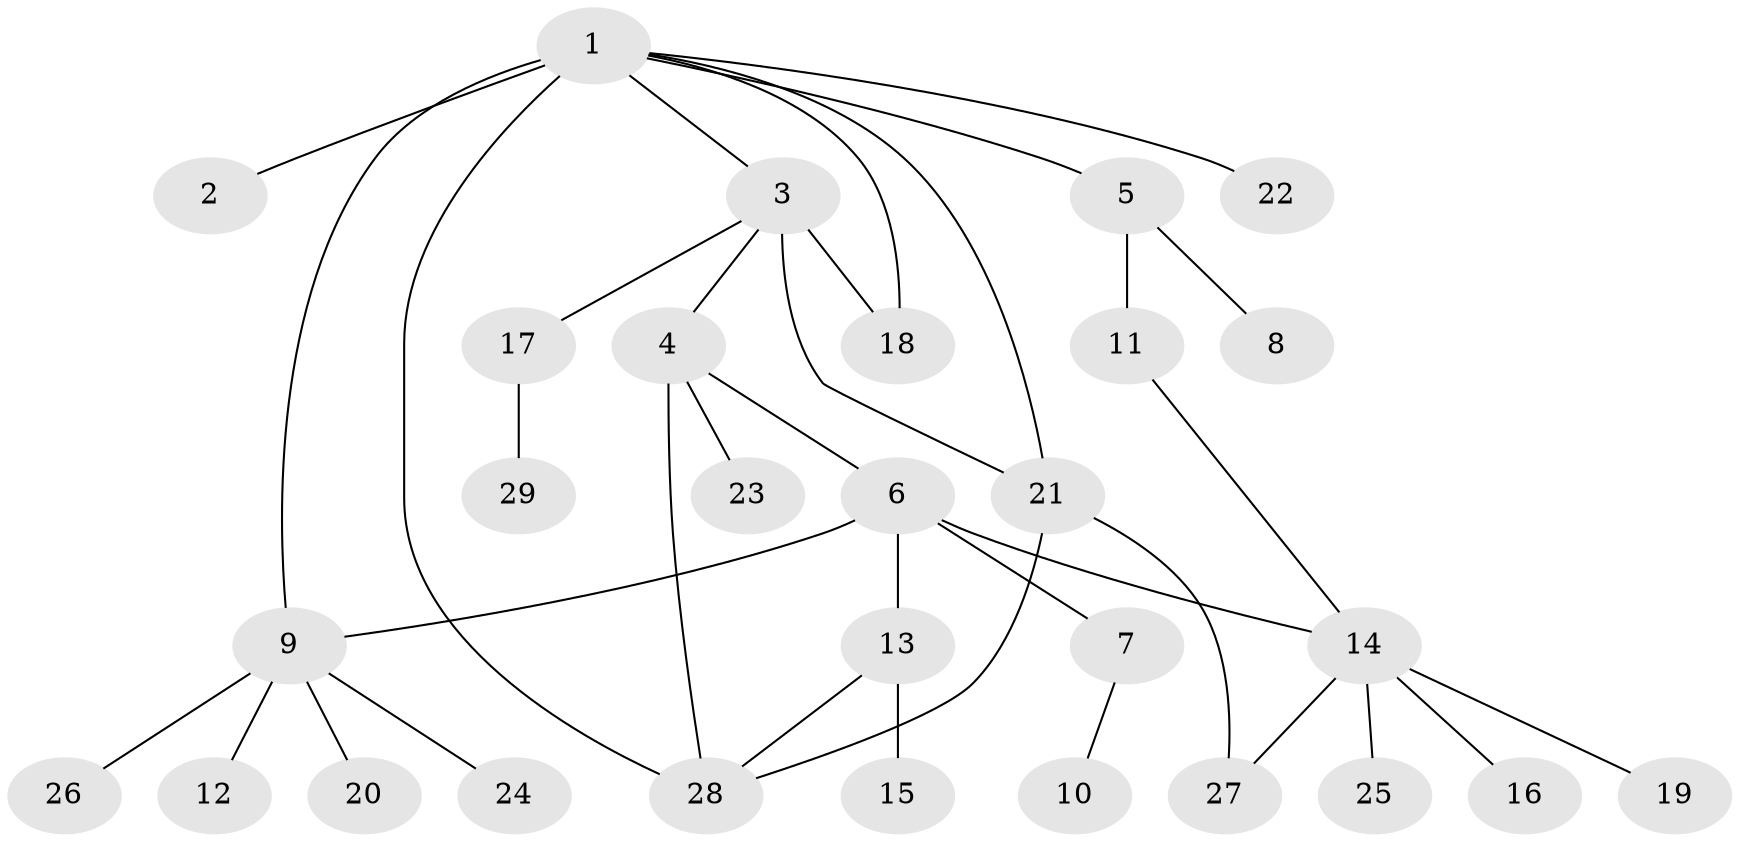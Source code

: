 // original degree distribution, {11: 0.017241379310344827, 1: 0.5862068965517241, 10: 0.017241379310344827, 6: 0.017241379310344827, 5: 0.034482758620689655, 12: 0.017241379310344827, 3: 0.034482758620689655, 2: 0.20689655172413793, 7: 0.017241379310344827, 8: 0.017241379310344827, 4: 0.034482758620689655}
// Generated by graph-tools (version 1.1) at 2025/35/03/09/25 02:35:30]
// undirected, 29 vertices, 36 edges
graph export_dot {
graph [start="1"]
  node [color=gray90,style=filled];
  1;
  2;
  3;
  4;
  5;
  6;
  7;
  8;
  9;
  10;
  11;
  12;
  13;
  14;
  15;
  16;
  17;
  18;
  19;
  20;
  21;
  22;
  23;
  24;
  25;
  26;
  27;
  28;
  29;
  1 -- 2 [weight=3.0];
  1 -- 3 [weight=1.0];
  1 -- 5 [weight=1.0];
  1 -- 9 [weight=1.0];
  1 -- 18 [weight=1.0];
  1 -- 21 [weight=1.0];
  1 -- 22 [weight=1.0];
  1 -- 28 [weight=1.0];
  3 -- 4 [weight=1.0];
  3 -- 17 [weight=1.0];
  3 -- 18 [weight=4.0];
  3 -- 21 [weight=1.0];
  4 -- 6 [weight=1.0];
  4 -- 23 [weight=2.0];
  4 -- 28 [weight=1.0];
  5 -- 8 [weight=1.0];
  5 -- 11 [weight=2.0];
  6 -- 7 [weight=1.0];
  6 -- 9 [weight=1.0];
  6 -- 13 [weight=6.0];
  6 -- 14 [weight=1.0];
  7 -- 10 [weight=1.0];
  9 -- 12 [weight=1.0];
  9 -- 20 [weight=1.0];
  9 -- 24 [weight=1.0];
  9 -- 26 [weight=1.0];
  11 -- 14 [weight=1.0];
  13 -- 15 [weight=1.0];
  13 -- 28 [weight=1.0];
  14 -- 16 [weight=1.0];
  14 -- 19 [weight=1.0];
  14 -- 25 [weight=1.0];
  14 -- 27 [weight=1.0];
  17 -- 29 [weight=1.0];
  21 -- 27 [weight=1.0];
  21 -- 28 [weight=1.0];
}
